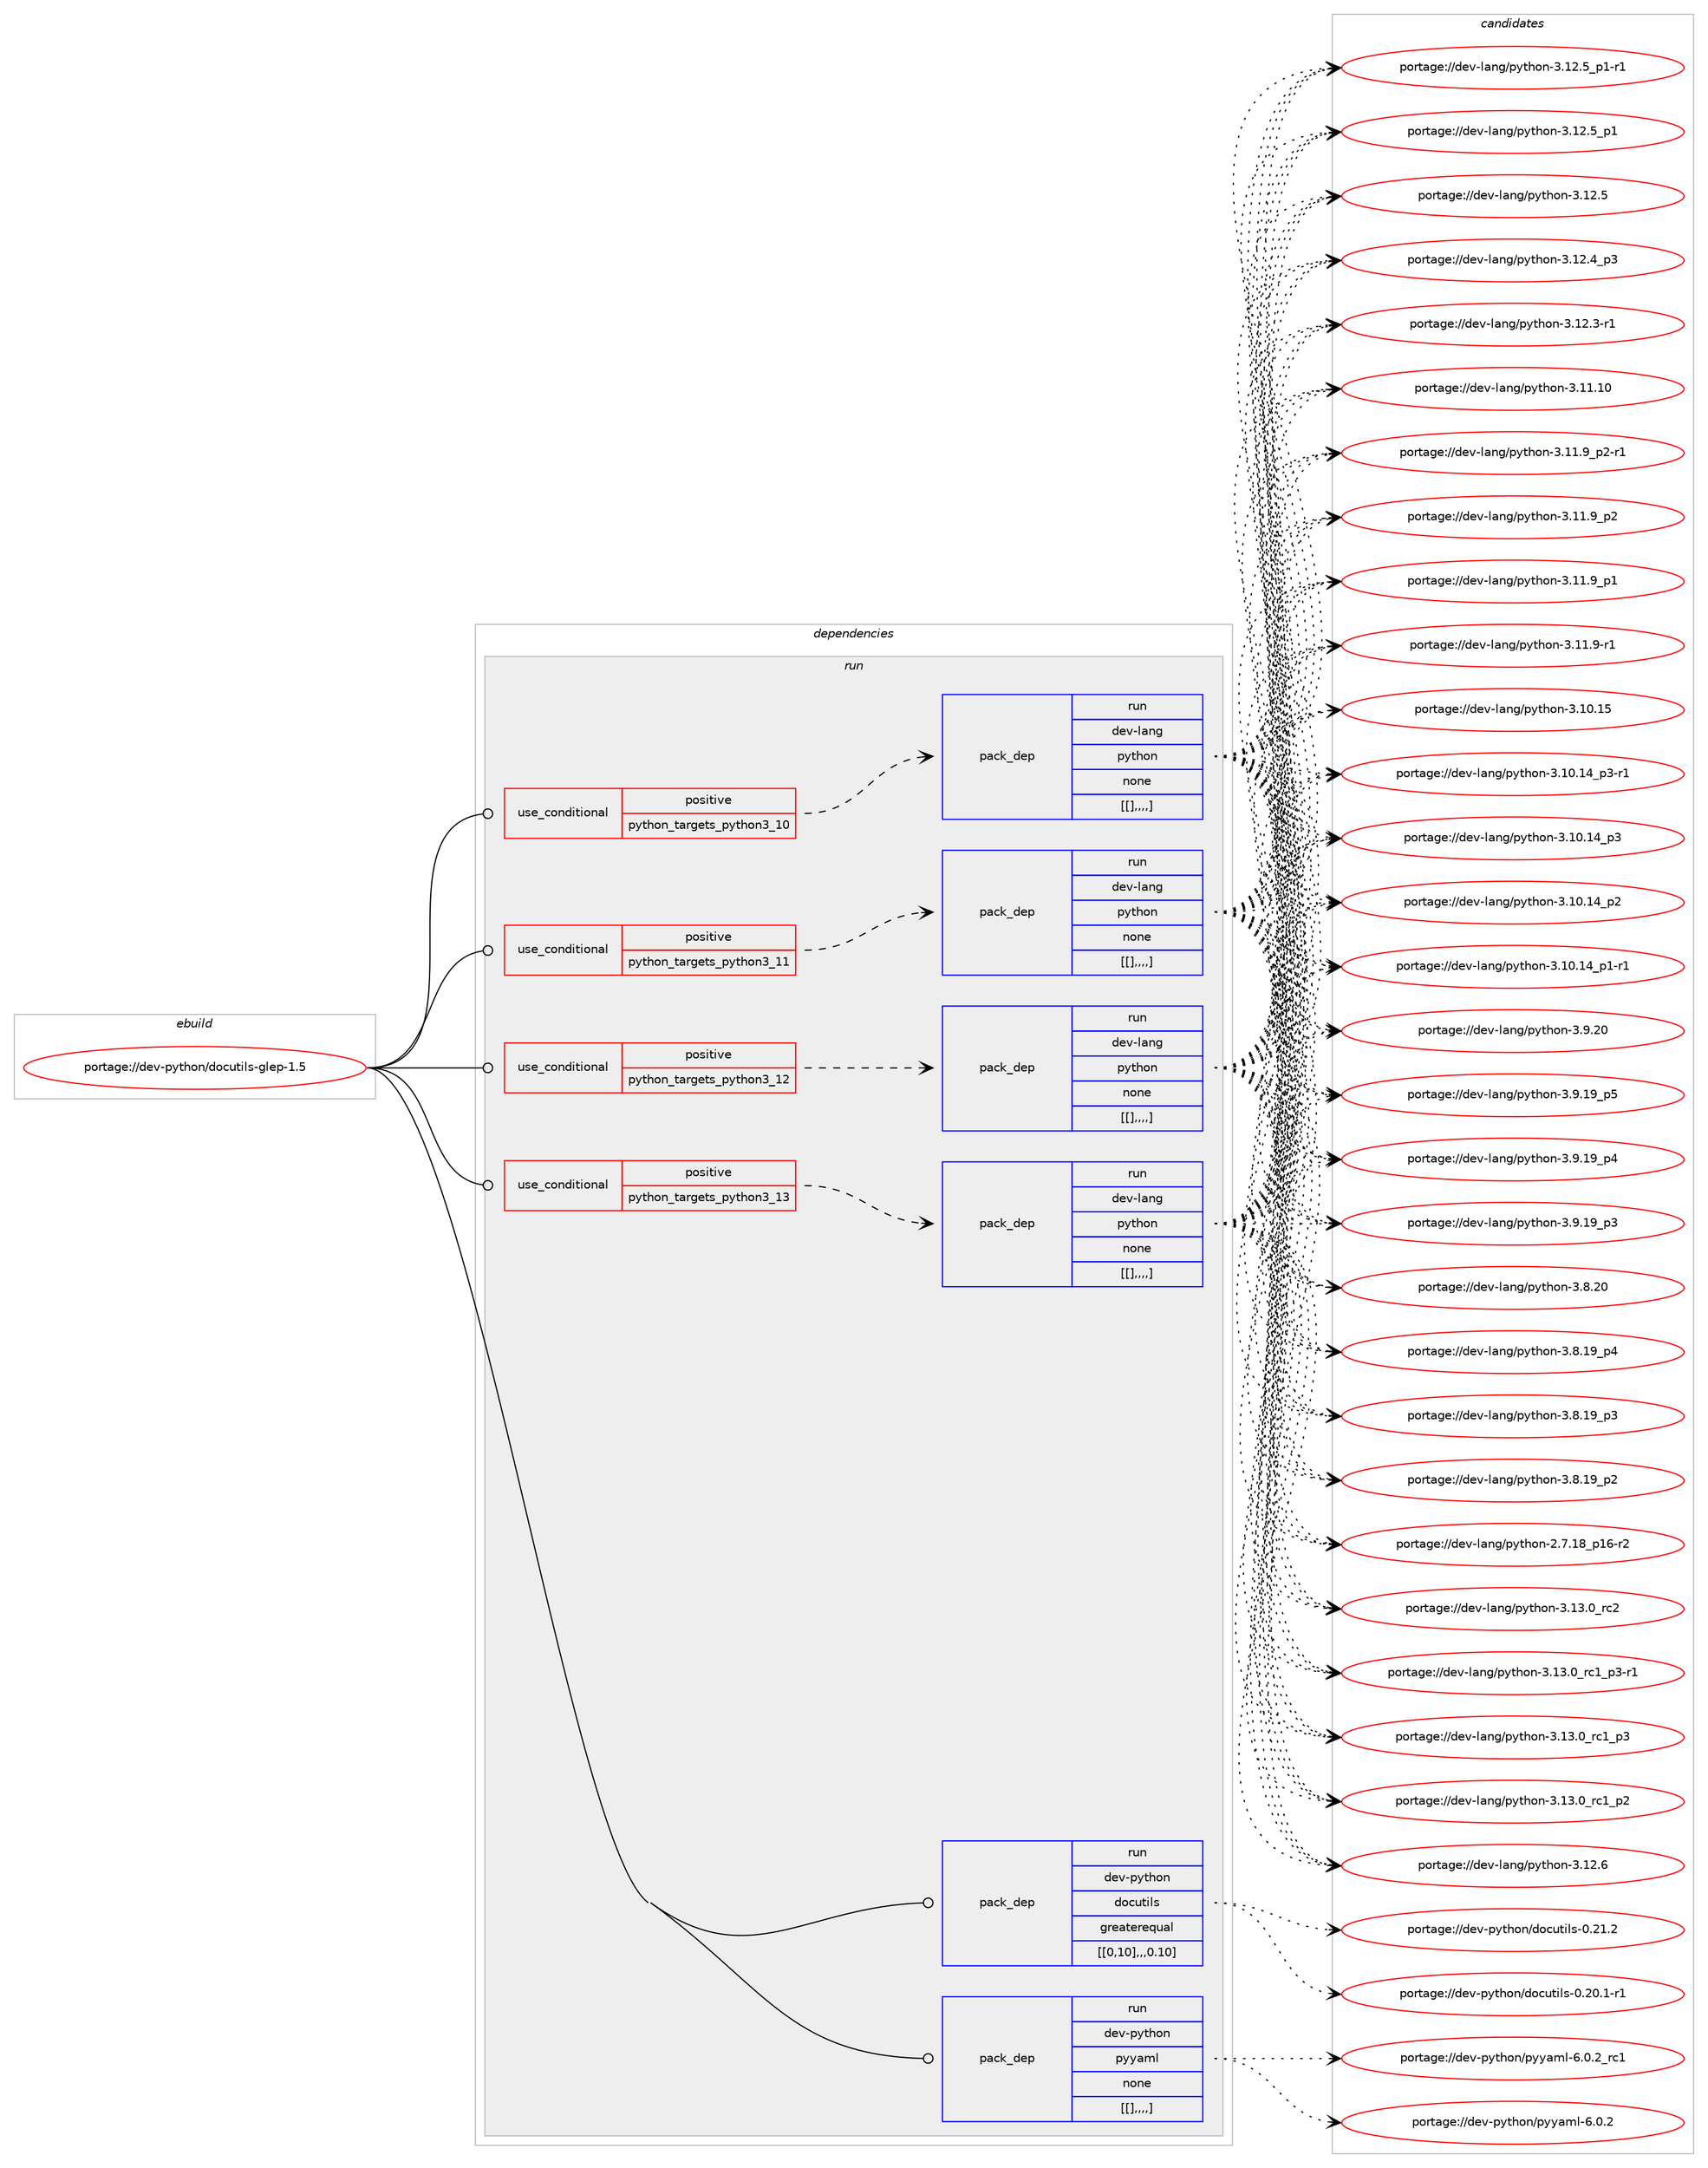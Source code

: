 digraph prolog {

# *************
# Graph options
# *************

newrank=true;
concentrate=true;
compound=true;
graph [rankdir=LR,fontname=Helvetica,fontsize=10,ranksep=1.5];#, ranksep=2.5, nodesep=0.2];
edge  [arrowhead=vee];
node  [fontname=Helvetica,fontsize=10];

# **********
# The ebuild
# **********

subgraph cluster_leftcol {
color=gray;
label=<<i>ebuild</i>>;
id [label="portage://dev-python/docutils-glep-1.5", color=red, width=4, href="../dev-python/docutils-glep-1.5.svg"];
}

# ****************
# The dependencies
# ****************

subgraph cluster_midcol {
color=gray;
label=<<i>dependencies</i>>;
subgraph cluster_compile {
fillcolor="#eeeeee";
style=filled;
label=<<i>compile</i>>;
}
subgraph cluster_compileandrun {
fillcolor="#eeeeee";
style=filled;
label=<<i>compile and run</i>>;
}
subgraph cluster_run {
fillcolor="#eeeeee";
style=filled;
label=<<i>run</i>>;
subgraph cond33057 {
dependency146535 [label=<<TABLE BORDER="0" CELLBORDER="1" CELLSPACING="0" CELLPADDING="4"><TR><TD ROWSPAN="3" CELLPADDING="10">use_conditional</TD></TR><TR><TD>positive</TD></TR><TR><TD>python_targets_python3_10</TD></TR></TABLE>>, shape=none, color=red];
subgraph pack112262 {
dependency146536 [label=<<TABLE BORDER="0" CELLBORDER="1" CELLSPACING="0" CELLPADDING="4" WIDTH="220"><TR><TD ROWSPAN="6" CELLPADDING="30">pack_dep</TD></TR><TR><TD WIDTH="110">run</TD></TR><TR><TD>dev-lang</TD></TR><TR><TD>python</TD></TR><TR><TD>none</TD></TR><TR><TD>[[],,,,]</TD></TR></TABLE>>, shape=none, color=blue];
}
dependency146535:e -> dependency146536:w [weight=20,style="dashed",arrowhead="vee"];
}
id:e -> dependency146535:w [weight=20,style="solid",arrowhead="odot"];
subgraph cond33058 {
dependency146537 [label=<<TABLE BORDER="0" CELLBORDER="1" CELLSPACING="0" CELLPADDING="4"><TR><TD ROWSPAN="3" CELLPADDING="10">use_conditional</TD></TR><TR><TD>positive</TD></TR><TR><TD>python_targets_python3_11</TD></TR></TABLE>>, shape=none, color=red];
subgraph pack112263 {
dependency146538 [label=<<TABLE BORDER="0" CELLBORDER="1" CELLSPACING="0" CELLPADDING="4" WIDTH="220"><TR><TD ROWSPAN="6" CELLPADDING="30">pack_dep</TD></TR><TR><TD WIDTH="110">run</TD></TR><TR><TD>dev-lang</TD></TR><TR><TD>python</TD></TR><TR><TD>none</TD></TR><TR><TD>[[],,,,]</TD></TR></TABLE>>, shape=none, color=blue];
}
dependency146537:e -> dependency146538:w [weight=20,style="dashed",arrowhead="vee"];
}
id:e -> dependency146537:w [weight=20,style="solid",arrowhead="odot"];
subgraph cond33059 {
dependency146539 [label=<<TABLE BORDER="0" CELLBORDER="1" CELLSPACING="0" CELLPADDING="4"><TR><TD ROWSPAN="3" CELLPADDING="10">use_conditional</TD></TR><TR><TD>positive</TD></TR><TR><TD>python_targets_python3_12</TD></TR></TABLE>>, shape=none, color=red];
subgraph pack112264 {
dependency146540 [label=<<TABLE BORDER="0" CELLBORDER="1" CELLSPACING="0" CELLPADDING="4" WIDTH="220"><TR><TD ROWSPAN="6" CELLPADDING="30">pack_dep</TD></TR><TR><TD WIDTH="110">run</TD></TR><TR><TD>dev-lang</TD></TR><TR><TD>python</TD></TR><TR><TD>none</TD></TR><TR><TD>[[],,,,]</TD></TR></TABLE>>, shape=none, color=blue];
}
dependency146539:e -> dependency146540:w [weight=20,style="dashed",arrowhead="vee"];
}
id:e -> dependency146539:w [weight=20,style="solid",arrowhead="odot"];
subgraph cond33060 {
dependency146541 [label=<<TABLE BORDER="0" CELLBORDER="1" CELLSPACING="0" CELLPADDING="4"><TR><TD ROWSPAN="3" CELLPADDING="10">use_conditional</TD></TR><TR><TD>positive</TD></TR><TR><TD>python_targets_python3_13</TD></TR></TABLE>>, shape=none, color=red];
subgraph pack112265 {
dependency146542 [label=<<TABLE BORDER="0" CELLBORDER="1" CELLSPACING="0" CELLPADDING="4" WIDTH="220"><TR><TD ROWSPAN="6" CELLPADDING="30">pack_dep</TD></TR><TR><TD WIDTH="110">run</TD></TR><TR><TD>dev-lang</TD></TR><TR><TD>python</TD></TR><TR><TD>none</TD></TR><TR><TD>[[],,,,]</TD></TR></TABLE>>, shape=none, color=blue];
}
dependency146541:e -> dependency146542:w [weight=20,style="dashed",arrowhead="vee"];
}
id:e -> dependency146541:w [weight=20,style="solid",arrowhead="odot"];
subgraph pack112266 {
dependency146543 [label=<<TABLE BORDER="0" CELLBORDER="1" CELLSPACING="0" CELLPADDING="4" WIDTH="220"><TR><TD ROWSPAN="6" CELLPADDING="30">pack_dep</TD></TR><TR><TD WIDTH="110">run</TD></TR><TR><TD>dev-python</TD></TR><TR><TD>docutils</TD></TR><TR><TD>greaterequal</TD></TR><TR><TD>[[0,10],,,0.10]</TD></TR></TABLE>>, shape=none, color=blue];
}
id:e -> dependency146543:w [weight=20,style="solid",arrowhead="odot"];
subgraph pack112267 {
dependency146544 [label=<<TABLE BORDER="0" CELLBORDER="1" CELLSPACING="0" CELLPADDING="4" WIDTH="220"><TR><TD ROWSPAN="6" CELLPADDING="30">pack_dep</TD></TR><TR><TD WIDTH="110">run</TD></TR><TR><TD>dev-python</TD></TR><TR><TD>pyyaml</TD></TR><TR><TD>none</TD></TR><TR><TD>[[],,,,]</TD></TR></TABLE>>, shape=none, color=blue];
}
id:e -> dependency146544:w [weight=20,style="solid",arrowhead="odot"];
}
}

# **************
# The candidates
# **************

subgraph cluster_choices {
rank=same;
color=gray;
label=<<i>candidates</i>>;

subgraph choice112262 {
color=black;
nodesep=1;
choice10010111845108971101034711212111610411111045514649514648951149950 [label="portage://dev-lang/python-3.13.0_rc2", color=red, width=4,href="../dev-lang/python-3.13.0_rc2.svg"];
choice1001011184510897110103471121211161041111104551464951464895114994995112514511449 [label="portage://dev-lang/python-3.13.0_rc1_p3-r1", color=red, width=4,href="../dev-lang/python-3.13.0_rc1_p3-r1.svg"];
choice100101118451089711010347112121116104111110455146495146489511499499511251 [label="portage://dev-lang/python-3.13.0_rc1_p3", color=red, width=4,href="../dev-lang/python-3.13.0_rc1_p3.svg"];
choice100101118451089711010347112121116104111110455146495146489511499499511250 [label="portage://dev-lang/python-3.13.0_rc1_p2", color=red, width=4,href="../dev-lang/python-3.13.0_rc1_p2.svg"];
choice10010111845108971101034711212111610411111045514649504654 [label="portage://dev-lang/python-3.12.6", color=red, width=4,href="../dev-lang/python-3.12.6.svg"];
choice1001011184510897110103471121211161041111104551464950465395112494511449 [label="portage://dev-lang/python-3.12.5_p1-r1", color=red, width=4,href="../dev-lang/python-3.12.5_p1-r1.svg"];
choice100101118451089711010347112121116104111110455146495046539511249 [label="portage://dev-lang/python-3.12.5_p1", color=red, width=4,href="../dev-lang/python-3.12.5_p1.svg"];
choice10010111845108971101034711212111610411111045514649504653 [label="portage://dev-lang/python-3.12.5", color=red, width=4,href="../dev-lang/python-3.12.5.svg"];
choice100101118451089711010347112121116104111110455146495046529511251 [label="portage://dev-lang/python-3.12.4_p3", color=red, width=4,href="../dev-lang/python-3.12.4_p3.svg"];
choice100101118451089711010347112121116104111110455146495046514511449 [label="portage://dev-lang/python-3.12.3-r1", color=red, width=4,href="../dev-lang/python-3.12.3-r1.svg"];
choice1001011184510897110103471121211161041111104551464949464948 [label="portage://dev-lang/python-3.11.10", color=red, width=4,href="../dev-lang/python-3.11.10.svg"];
choice1001011184510897110103471121211161041111104551464949465795112504511449 [label="portage://dev-lang/python-3.11.9_p2-r1", color=red, width=4,href="../dev-lang/python-3.11.9_p2-r1.svg"];
choice100101118451089711010347112121116104111110455146494946579511250 [label="portage://dev-lang/python-3.11.9_p2", color=red, width=4,href="../dev-lang/python-3.11.9_p2.svg"];
choice100101118451089711010347112121116104111110455146494946579511249 [label="portage://dev-lang/python-3.11.9_p1", color=red, width=4,href="../dev-lang/python-3.11.9_p1.svg"];
choice100101118451089711010347112121116104111110455146494946574511449 [label="portage://dev-lang/python-3.11.9-r1", color=red, width=4,href="../dev-lang/python-3.11.9-r1.svg"];
choice1001011184510897110103471121211161041111104551464948464953 [label="portage://dev-lang/python-3.10.15", color=red, width=4,href="../dev-lang/python-3.10.15.svg"];
choice100101118451089711010347112121116104111110455146494846495295112514511449 [label="portage://dev-lang/python-3.10.14_p3-r1", color=red, width=4,href="../dev-lang/python-3.10.14_p3-r1.svg"];
choice10010111845108971101034711212111610411111045514649484649529511251 [label="portage://dev-lang/python-3.10.14_p3", color=red, width=4,href="../dev-lang/python-3.10.14_p3.svg"];
choice10010111845108971101034711212111610411111045514649484649529511250 [label="portage://dev-lang/python-3.10.14_p2", color=red, width=4,href="../dev-lang/python-3.10.14_p2.svg"];
choice100101118451089711010347112121116104111110455146494846495295112494511449 [label="portage://dev-lang/python-3.10.14_p1-r1", color=red, width=4,href="../dev-lang/python-3.10.14_p1-r1.svg"];
choice10010111845108971101034711212111610411111045514657465048 [label="portage://dev-lang/python-3.9.20", color=red, width=4,href="../dev-lang/python-3.9.20.svg"];
choice100101118451089711010347112121116104111110455146574649579511253 [label="portage://dev-lang/python-3.9.19_p5", color=red, width=4,href="../dev-lang/python-3.9.19_p5.svg"];
choice100101118451089711010347112121116104111110455146574649579511252 [label="portage://dev-lang/python-3.9.19_p4", color=red, width=4,href="../dev-lang/python-3.9.19_p4.svg"];
choice100101118451089711010347112121116104111110455146574649579511251 [label="portage://dev-lang/python-3.9.19_p3", color=red, width=4,href="../dev-lang/python-3.9.19_p3.svg"];
choice10010111845108971101034711212111610411111045514656465048 [label="portage://dev-lang/python-3.8.20", color=red, width=4,href="../dev-lang/python-3.8.20.svg"];
choice100101118451089711010347112121116104111110455146564649579511252 [label="portage://dev-lang/python-3.8.19_p4", color=red, width=4,href="../dev-lang/python-3.8.19_p4.svg"];
choice100101118451089711010347112121116104111110455146564649579511251 [label="portage://dev-lang/python-3.8.19_p3", color=red, width=4,href="../dev-lang/python-3.8.19_p3.svg"];
choice100101118451089711010347112121116104111110455146564649579511250 [label="portage://dev-lang/python-3.8.19_p2", color=red, width=4,href="../dev-lang/python-3.8.19_p2.svg"];
choice100101118451089711010347112121116104111110455046554649569511249544511450 [label="portage://dev-lang/python-2.7.18_p16-r2", color=red, width=4,href="../dev-lang/python-2.7.18_p16-r2.svg"];
dependency146536:e -> choice10010111845108971101034711212111610411111045514649514648951149950:w [style=dotted,weight="100"];
dependency146536:e -> choice1001011184510897110103471121211161041111104551464951464895114994995112514511449:w [style=dotted,weight="100"];
dependency146536:e -> choice100101118451089711010347112121116104111110455146495146489511499499511251:w [style=dotted,weight="100"];
dependency146536:e -> choice100101118451089711010347112121116104111110455146495146489511499499511250:w [style=dotted,weight="100"];
dependency146536:e -> choice10010111845108971101034711212111610411111045514649504654:w [style=dotted,weight="100"];
dependency146536:e -> choice1001011184510897110103471121211161041111104551464950465395112494511449:w [style=dotted,weight="100"];
dependency146536:e -> choice100101118451089711010347112121116104111110455146495046539511249:w [style=dotted,weight="100"];
dependency146536:e -> choice10010111845108971101034711212111610411111045514649504653:w [style=dotted,weight="100"];
dependency146536:e -> choice100101118451089711010347112121116104111110455146495046529511251:w [style=dotted,weight="100"];
dependency146536:e -> choice100101118451089711010347112121116104111110455146495046514511449:w [style=dotted,weight="100"];
dependency146536:e -> choice1001011184510897110103471121211161041111104551464949464948:w [style=dotted,weight="100"];
dependency146536:e -> choice1001011184510897110103471121211161041111104551464949465795112504511449:w [style=dotted,weight="100"];
dependency146536:e -> choice100101118451089711010347112121116104111110455146494946579511250:w [style=dotted,weight="100"];
dependency146536:e -> choice100101118451089711010347112121116104111110455146494946579511249:w [style=dotted,weight="100"];
dependency146536:e -> choice100101118451089711010347112121116104111110455146494946574511449:w [style=dotted,weight="100"];
dependency146536:e -> choice1001011184510897110103471121211161041111104551464948464953:w [style=dotted,weight="100"];
dependency146536:e -> choice100101118451089711010347112121116104111110455146494846495295112514511449:w [style=dotted,weight="100"];
dependency146536:e -> choice10010111845108971101034711212111610411111045514649484649529511251:w [style=dotted,weight="100"];
dependency146536:e -> choice10010111845108971101034711212111610411111045514649484649529511250:w [style=dotted,weight="100"];
dependency146536:e -> choice100101118451089711010347112121116104111110455146494846495295112494511449:w [style=dotted,weight="100"];
dependency146536:e -> choice10010111845108971101034711212111610411111045514657465048:w [style=dotted,weight="100"];
dependency146536:e -> choice100101118451089711010347112121116104111110455146574649579511253:w [style=dotted,weight="100"];
dependency146536:e -> choice100101118451089711010347112121116104111110455146574649579511252:w [style=dotted,weight="100"];
dependency146536:e -> choice100101118451089711010347112121116104111110455146574649579511251:w [style=dotted,weight="100"];
dependency146536:e -> choice10010111845108971101034711212111610411111045514656465048:w [style=dotted,weight="100"];
dependency146536:e -> choice100101118451089711010347112121116104111110455146564649579511252:w [style=dotted,weight="100"];
dependency146536:e -> choice100101118451089711010347112121116104111110455146564649579511251:w [style=dotted,weight="100"];
dependency146536:e -> choice100101118451089711010347112121116104111110455146564649579511250:w [style=dotted,weight="100"];
dependency146536:e -> choice100101118451089711010347112121116104111110455046554649569511249544511450:w [style=dotted,weight="100"];
}
subgraph choice112263 {
color=black;
nodesep=1;
choice10010111845108971101034711212111610411111045514649514648951149950 [label="portage://dev-lang/python-3.13.0_rc2", color=red, width=4,href="../dev-lang/python-3.13.0_rc2.svg"];
choice1001011184510897110103471121211161041111104551464951464895114994995112514511449 [label="portage://dev-lang/python-3.13.0_rc1_p3-r1", color=red, width=4,href="../dev-lang/python-3.13.0_rc1_p3-r1.svg"];
choice100101118451089711010347112121116104111110455146495146489511499499511251 [label="portage://dev-lang/python-3.13.0_rc1_p3", color=red, width=4,href="../dev-lang/python-3.13.0_rc1_p3.svg"];
choice100101118451089711010347112121116104111110455146495146489511499499511250 [label="portage://dev-lang/python-3.13.0_rc1_p2", color=red, width=4,href="../dev-lang/python-3.13.0_rc1_p2.svg"];
choice10010111845108971101034711212111610411111045514649504654 [label="portage://dev-lang/python-3.12.6", color=red, width=4,href="../dev-lang/python-3.12.6.svg"];
choice1001011184510897110103471121211161041111104551464950465395112494511449 [label="portage://dev-lang/python-3.12.5_p1-r1", color=red, width=4,href="../dev-lang/python-3.12.5_p1-r1.svg"];
choice100101118451089711010347112121116104111110455146495046539511249 [label="portage://dev-lang/python-3.12.5_p1", color=red, width=4,href="../dev-lang/python-3.12.5_p1.svg"];
choice10010111845108971101034711212111610411111045514649504653 [label="portage://dev-lang/python-3.12.5", color=red, width=4,href="../dev-lang/python-3.12.5.svg"];
choice100101118451089711010347112121116104111110455146495046529511251 [label="portage://dev-lang/python-3.12.4_p3", color=red, width=4,href="../dev-lang/python-3.12.4_p3.svg"];
choice100101118451089711010347112121116104111110455146495046514511449 [label="portage://dev-lang/python-3.12.3-r1", color=red, width=4,href="../dev-lang/python-3.12.3-r1.svg"];
choice1001011184510897110103471121211161041111104551464949464948 [label="portage://dev-lang/python-3.11.10", color=red, width=4,href="../dev-lang/python-3.11.10.svg"];
choice1001011184510897110103471121211161041111104551464949465795112504511449 [label="portage://dev-lang/python-3.11.9_p2-r1", color=red, width=4,href="../dev-lang/python-3.11.9_p2-r1.svg"];
choice100101118451089711010347112121116104111110455146494946579511250 [label="portage://dev-lang/python-3.11.9_p2", color=red, width=4,href="../dev-lang/python-3.11.9_p2.svg"];
choice100101118451089711010347112121116104111110455146494946579511249 [label="portage://dev-lang/python-3.11.9_p1", color=red, width=4,href="../dev-lang/python-3.11.9_p1.svg"];
choice100101118451089711010347112121116104111110455146494946574511449 [label="portage://dev-lang/python-3.11.9-r1", color=red, width=4,href="../dev-lang/python-3.11.9-r1.svg"];
choice1001011184510897110103471121211161041111104551464948464953 [label="portage://dev-lang/python-3.10.15", color=red, width=4,href="../dev-lang/python-3.10.15.svg"];
choice100101118451089711010347112121116104111110455146494846495295112514511449 [label="portage://dev-lang/python-3.10.14_p3-r1", color=red, width=4,href="../dev-lang/python-3.10.14_p3-r1.svg"];
choice10010111845108971101034711212111610411111045514649484649529511251 [label="portage://dev-lang/python-3.10.14_p3", color=red, width=4,href="../dev-lang/python-3.10.14_p3.svg"];
choice10010111845108971101034711212111610411111045514649484649529511250 [label="portage://dev-lang/python-3.10.14_p2", color=red, width=4,href="../dev-lang/python-3.10.14_p2.svg"];
choice100101118451089711010347112121116104111110455146494846495295112494511449 [label="portage://dev-lang/python-3.10.14_p1-r1", color=red, width=4,href="../dev-lang/python-3.10.14_p1-r1.svg"];
choice10010111845108971101034711212111610411111045514657465048 [label="portage://dev-lang/python-3.9.20", color=red, width=4,href="../dev-lang/python-3.9.20.svg"];
choice100101118451089711010347112121116104111110455146574649579511253 [label="portage://dev-lang/python-3.9.19_p5", color=red, width=4,href="../dev-lang/python-3.9.19_p5.svg"];
choice100101118451089711010347112121116104111110455146574649579511252 [label="portage://dev-lang/python-3.9.19_p4", color=red, width=4,href="../dev-lang/python-3.9.19_p4.svg"];
choice100101118451089711010347112121116104111110455146574649579511251 [label="portage://dev-lang/python-3.9.19_p3", color=red, width=4,href="../dev-lang/python-3.9.19_p3.svg"];
choice10010111845108971101034711212111610411111045514656465048 [label="portage://dev-lang/python-3.8.20", color=red, width=4,href="../dev-lang/python-3.8.20.svg"];
choice100101118451089711010347112121116104111110455146564649579511252 [label="portage://dev-lang/python-3.8.19_p4", color=red, width=4,href="../dev-lang/python-3.8.19_p4.svg"];
choice100101118451089711010347112121116104111110455146564649579511251 [label="portage://dev-lang/python-3.8.19_p3", color=red, width=4,href="../dev-lang/python-3.8.19_p3.svg"];
choice100101118451089711010347112121116104111110455146564649579511250 [label="portage://dev-lang/python-3.8.19_p2", color=red, width=4,href="../dev-lang/python-3.8.19_p2.svg"];
choice100101118451089711010347112121116104111110455046554649569511249544511450 [label="portage://dev-lang/python-2.7.18_p16-r2", color=red, width=4,href="../dev-lang/python-2.7.18_p16-r2.svg"];
dependency146538:e -> choice10010111845108971101034711212111610411111045514649514648951149950:w [style=dotted,weight="100"];
dependency146538:e -> choice1001011184510897110103471121211161041111104551464951464895114994995112514511449:w [style=dotted,weight="100"];
dependency146538:e -> choice100101118451089711010347112121116104111110455146495146489511499499511251:w [style=dotted,weight="100"];
dependency146538:e -> choice100101118451089711010347112121116104111110455146495146489511499499511250:w [style=dotted,weight="100"];
dependency146538:e -> choice10010111845108971101034711212111610411111045514649504654:w [style=dotted,weight="100"];
dependency146538:e -> choice1001011184510897110103471121211161041111104551464950465395112494511449:w [style=dotted,weight="100"];
dependency146538:e -> choice100101118451089711010347112121116104111110455146495046539511249:w [style=dotted,weight="100"];
dependency146538:e -> choice10010111845108971101034711212111610411111045514649504653:w [style=dotted,weight="100"];
dependency146538:e -> choice100101118451089711010347112121116104111110455146495046529511251:w [style=dotted,weight="100"];
dependency146538:e -> choice100101118451089711010347112121116104111110455146495046514511449:w [style=dotted,weight="100"];
dependency146538:e -> choice1001011184510897110103471121211161041111104551464949464948:w [style=dotted,weight="100"];
dependency146538:e -> choice1001011184510897110103471121211161041111104551464949465795112504511449:w [style=dotted,weight="100"];
dependency146538:e -> choice100101118451089711010347112121116104111110455146494946579511250:w [style=dotted,weight="100"];
dependency146538:e -> choice100101118451089711010347112121116104111110455146494946579511249:w [style=dotted,weight="100"];
dependency146538:e -> choice100101118451089711010347112121116104111110455146494946574511449:w [style=dotted,weight="100"];
dependency146538:e -> choice1001011184510897110103471121211161041111104551464948464953:w [style=dotted,weight="100"];
dependency146538:e -> choice100101118451089711010347112121116104111110455146494846495295112514511449:w [style=dotted,weight="100"];
dependency146538:e -> choice10010111845108971101034711212111610411111045514649484649529511251:w [style=dotted,weight="100"];
dependency146538:e -> choice10010111845108971101034711212111610411111045514649484649529511250:w [style=dotted,weight="100"];
dependency146538:e -> choice100101118451089711010347112121116104111110455146494846495295112494511449:w [style=dotted,weight="100"];
dependency146538:e -> choice10010111845108971101034711212111610411111045514657465048:w [style=dotted,weight="100"];
dependency146538:e -> choice100101118451089711010347112121116104111110455146574649579511253:w [style=dotted,weight="100"];
dependency146538:e -> choice100101118451089711010347112121116104111110455146574649579511252:w [style=dotted,weight="100"];
dependency146538:e -> choice100101118451089711010347112121116104111110455146574649579511251:w [style=dotted,weight="100"];
dependency146538:e -> choice10010111845108971101034711212111610411111045514656465048:w [style=dotted,weight="100"];
dependency146538:e -> choice100101118451089711010347112121116104111110455146564649579511252:w [style=dotted,weight="100"];
dependency146538:e -> choice100101118451089711010347112121116104111110455146564649579511251:w [style=dotted,weight="100"];
dependency146538:e -> choice100101118451089711010347112121116104111110455146564649579511250:w [style=dotted,weight="100"];
dependency146538:e -> choice100101118451089711010347112121116104111110455046554649569511249544511450:w [style=dotted,weight="100"];
}
subgraph choice112264 {
color=black;
nodesep=1;
choice10010111845108971101034711212111610411111045514649514648951149950 [label="portage://dev-lang/python-3.13.0_rc2", color=red, width=4,href="../dev-lang/python-3.13.0_rc2.svg"];
choice1001011184510897110103471121211161041111104551464951464895114994995112514511449 [label="portage://dev-lang/python-3.13.0_rc1_p3-r1", color=red, width=4,href="../dev-lang/python-3.13.0_rc1_p3-r1.svg"];
choice100101118451089711010347112121116104111110455146495146489511499499511251 [label="portage://dev-lang/python-3.13.0_rc1_p3", color=red, width=4,href="../dev-lang/python-3.13.0_rc1_p3.svg"];
choice100101118451089711010347112121116104111110455146495146489511499499511250 [label="portage://dev-lang/python-3.13.0_rc1_p2", color=red, width=4,href="../dev-lang/python-3.13.0_rc1_p2.svg"];
choice10010111845108971101034711212111610411111045514649504654 [label="portage://dev-lang/python-3.12.6", color=red, width=4,href="../dev-lang/python-3.12.6.svg"];
choice1001011184510897110103471121211161041111104551464950465395112494511449 [label="portage://dev-lang/python-3.12.5_p1-r1", color=red, width=4,href="../dev-lang/python-3.12.5_p1-r1.svg"];
choice100101118451089711010347112121116104111110455146495046539511249 [label="portage://dev-lang/python-3.12.5_p1", color=red, width=4,href="../dev-lang/python-3.12.5_p1.svg"];
choice10010111845108971101034711212111610411111045514649504653 [label="portage://dev-lang/python-3.12.5", color=red, width=4,href="../dev-lang/python-3.12.5.svg"];
choice100101118451089711010347112121116104111110455146495046529511251 [label="portage://dev-lang/python-3.12.4_p3", color=red, width=4,href="../dev-lang/python-3.12.4_p3.svg"];
choice100101118451089711010347112121116104111110455146495046514511449 [label="portage://dev-lang/python-3.12.3-r1", color=red, width=4,href="../dev-lang/python-3.12.3-r1.svg"];
choice1001011184510897110103471121211161041111104551464949464948 [label="portage://dev-lang/python-3.11.10", color=red, width=4,href="../dev-lang/python-3.11.10.svg"];
choice1001011184510897110103471121211161041111104551464949465795112504511449 [label="portage://dev-lang/python-3.11.9_p2-r1", color=red, width=4,href="../dev-lang/python-3.11.9_p2-r1.svg"];
choice100101118451089711010347112121116104111110455146494946579511250 [label="portage://dev-lang/python-3.11.9_p2", color=red, width=4,href="../dev-lang/python-3.11.9_p2.svg"];
choice100101118451089711010347112121116104111110455146494946579511249 [label="portage://dev-lang/python-3.11.9_p1", color=red, width=4,href="../dev-lang/python-3.11.9_p1.svg"];
choice100101118451089711010347112121116104111110455146494946574511449 [label="portage://dev-lang/python-3.11.9-r1", color=red, width=4,href="../dev-lang/python-3.11.9-r1.svg"];
choice1001011184510897110103471121211161041111104551464948464953 [label="portage://dev-lang/python-3.10.15", color=red, width=4,href="../dev-lang/python-3.10.15.svg"];
choice100101118451089711010347112121116104111110455146494846495295112514511449 [label="portage://dev-lang/python-3.10.14_p3-r1", color=red, width=4,href="../dev-lang/python-3.10.14_p3-r1.svg"];
choice10010111845108971101034711212111610411111045514649484649529511251 [label="portage://dev-lang/python-3.10.14_p3", color=red, width=4,href="../dev-lang/python-3.10.14_p3.svg"];
choice10010111845108971101034711212111610411111045514649484649529511250 [label="portage://dev-lang/python-3.10.14_p2", color=red, width=4,href="../dev-lang/python-3.10.14_p2.svg"];
choice100101118451089711010347112121116104111110455146494846495295112494511449 [label="portage://dev-lang/python-3.10.14_p1-r1", color=red, width=4,href="../dev-lang/python-3.10.14_p1-r1.svg"];
choice10010111845108971101034711212111610411111045514657465048 [label="portage://dev-lang/python-3.9.20", color=red, width=4,href="../dev-lang/python-3.9.20.svg"];
choice100101118451089711010347112121116104111110455146574649579511253 [label="portage://dev-lang/python-3.9.19_p5", color=red, width=4,href="../dev-lang/python-3.9.19_p5.svg"];
choice100101118451089711010347112121116104111110455146574649579511252 [label="portage://dev-lang/python-3.9.19_p4", color=red, width=4,href="../dev-lang/python-3.9.19_p4.svg"];
choice100101118451089711010347112121116104111110455146574649579511251 [label="portage://dev-lang/python-3.9.19_p3", color=red, width=4,href="../dev-lang/python-3.9.19_p3.svg"];
choice10010111845108971101034711212111610411111045514656465048 [label="portage://dev-lang/python-3.8.20", color=red, width=4,href="../dev-lang/python-3.8.20.svg"];
choice100101118451089711010347112121116104111110455146564649579511252 [label="portage://dev-lang/python-3.8.19_p4", color=red, width=4,href="../dev-lang/python-3.8.19_p4.svg"];
choice100101118451089711010347112121116104111110455146564649579511251 [label="portage://dev-lang/python-3.8.19_p3", color=red, width=4,href="../dev-lang/python-3.8.19_p3.svg"];
choice100101118451089711010347112121116104111110455146564649579511250 [label="portage://dev-lang/python-3.8.19_p2", color=red, width=4,href="../dev-lang/python-3.8.19_p2.svg"];
choice100101118451089711010347112121116104111110455046554649569511249544511450 [label="portage://dev-lang/python-2.7.18_p16-r2", color=red, width=4,href="../dev-lang/python-2.7.18_p16-r2.svg"];
dependency146540:e -> choice10010111845108971101034711212111610411111045514649514648951149950:w [style=dotted,weight="100"];
dependency146540:e -> choice1001011184510897110103471121211161041111104551464951464895114994995112514511449:w [style=dotted,weight="100"];
dependency146540:e -> choice100101118451089711010347112121116104111110455146495146489511499499511251:w [style=dotted,weight="100"];
dependency146540:e -> choice100101118451089711010347112121116104111110455146495146489511499499511250:w [style=dotted,weight="100"];
dependency146540:e -> choice10010111845108971101034711212111610411111045514649504654:w [style=dotted,weight="100"];
dependency146540:e -> choice1001011184510897110103471121211161041111104551464950465395112494511449:w [style=dotted,weight="100"];
dependency146540:e -> choice100101118451089711010347112121116104111110455146495046539511249:w [style=dotted,weight="100"];
dependency146540:e -> choice10010111845108971101034711212111610411111045514649504653:w [style=dotted,weight="100"];
dependency146540:e -> choice100101118451089711010347112121116104111110455146495046529511251:w [style=dotted,weight="100"];
dependency146540:e -> choice100101118451089711010347112121116104111110455146495046514511449:w [style=dotted,weight="100"];
dependency146540:e -> choice1001011184510897110103471121211161041111104551464949464948:w [style=dotted,weight="100"];
dependency146540:e -> choice1001011184510897110103471121211161041111104551464949465795112504511449:w [style=dotted,weight="100"];
dependency146540:e -> choice100101118451089711010347112121116104111110455146494946579511250:w [style=dotted,weight="100"];
dependency146540:e -> choice100101118451089711010347112121116104111110455146494946579511249:w [style=dotted,weight="100"];
dependency146540:e -> choice100101118451089711010347112121116104111110455146494946574511449:w [style=dotted,weight="100"];
dependency146540:e -> choice1001011184510897110103471121211161041111104551464948464953:w [style=dotted,weight="100"];
dependency146540:e -> choice100101118451089711010347112121116104111110455146494846495295112514511449:w [style=dotted,weight="100"];
dependency146540:e -> choice10010111845108971101034711212111610411111045514649484649529511251:w [style=dotted,weight="100"];
dependency146540:e -> choice10010111845108971101034711212111610411111045514649484649529511250:w [style=dotted,weight="100"];
dependency146540:e -> choice100101118451089711010347112121116104111110455146494846495295112494511449:w [style=dotted,weight="100"];
dependency146540:e -> choice10010111845108971101034711212111610411111045514657465048:w [style=dotted,weight="100"];
dependency146540:e -> choice100101118451089711010347112121116104111110455146574649579511253:w [style=dotted,weight="100"];
dependency146540:e -> choice100101118451089711010347112121116104111110455146574649579511252:w [style=dotted,weight="100"];
dependency146540:e -> choice100101118451089711010347112121116104111110455146574649579511251:w [style=dotted,weight="100"];
dependency146540:e -> choice10010111845108971101034711212111610411111045514656465048:w [style=dotted,weight="100"];
dependency146540:e -> choice100101118451089711010347112121116104111110455146564649579511252:w [style=dotted,weight="100"];
dependency146540:e -> choice100101118451089711010347112121116104111110455146564649579511251:w [style=dotted,weight="100"];
dependency146540:e -> choice100101118451089711010347112121116104111110455146564649579511250:w [style=dotted,weight="100"];
dependency146540:e -> choice100101118451089711010347112121116104111110455046554649569511249544511450:w [style=dotted,weight="100"];
}
subgraph choice112265 {
color=black;
nodesep=1;
choice10010111845108971101034711212111610411111045514649514648951149950 [label="portage://dev-lang/python-3.13.0_rc2", color=red, width=4,href="../dev-lang/python-3.13.0_rc2.svg"];
choice1001011184510897110103471121211161041111104551464951464895114994995112514511449 [label="portage://dev-lang/python-3.13.0_rc1_p3-r1", color=red, width=4,href="../dev-lang/python-3.13.0_rc1_p3-r1.svg"];
choice100101118451089711010347112121116104111110455146495146489511499499511251 [label="portage://dev-lang/python-3.13.0_rc1_p3", color=red, width=4,href="../dev-lang/python-3.13.0_rc1_p3.svg"];
choice100101118451089711010347112121116104111110455146495146489511499499511250 [label="portage://dev-lang/python-3.13.0_rc1_p2", color=red, width=4,href="../dev-lang/python-3.13.0_rc1_p2.svg"];
choice10010111845108971101034711212111610411111045514649504654 [label="portage://dev-lang/python-3.12.6", color=red, width=4,href="../dev-lang/python-3.12.6.svg"];
choice1001011184510897110103471121211161041111104551464950465395112494511449 [label="portage://dev-lang/python-3.12.5_p1-r1", color=red, width=4,href="../dev-lang/python-3.12.5_p1-r1.svg"];
choice100101118451089711010347112121116104111110455146495046539511249 [label="portage://dev-lang/python-3.12.5_p1", color=red, width=4,href="../dev-lang/python-3.12.5_p1.svg"];
choice10010111845108971101034711212111610411111045514649504653 [label="portage://dev-lang/python-3.12.5", color=red, width=4,href="../dev-lang/python-3.12.5.svg"];
choice100101118451089711010347112121116104111110455146495046529511251 [label="portage://dev-lang/python-3.12.4_p3", color=red, width=4,href="../dev-lang/python-3.12.4_p3.svg"];
choice100101118451089711010347112121116104111110455146495046514511449 [label="portage://dev-lang/python-3.12.3-r1", color=red, width=4,href="../dev-lang/python-3.12.3-r1.svg"];
choice1001011184510897110103471121211161041111104551464949464948 [label="portage://dev-lang/python-3.11.10", color=red, width=4,href="../dev-lang/python-3.11.10.svg"];
choice1001011184510897110103471121211161041111104551464949465795112504511449 [label="portage://dev-lang/python-3.11.9_p2-r1", color=red, width=4,href="../dev-lang/python-3.11.9_p2-r1.svg"];
choice100101118451089711010347112121116104111110455146494946579511250 [label="portage://dev-lang/python-3.11.9_p2", color=red, width=4,href="../dev-lang/python-3.11.9_p2.svg"];
choice100101118451089711010347112121116104111110455146494946579511249 [label="portage://dev-lang/python-3.11.9_p1", color=red, width=4,href="../dev-lang/python-3.11.9_p1.svg"];
choice100101118451089711010347112121116104111110455146494946574511449 [label="portage://dev-lang/python-3.11.9-r1", color=red, width=4,href="../dev-lang/python-3.11.9-r1.svg"];
choice1001011184510897110103471121211161041111104551464948464953 [label="portage://dev-lang/python-3.10.15", color=red, width=4,href="../dev-lang/python-3.10.15.svg"];
choice100101118451089711010347112121116104111110455146494846495295112514511449 [label="portage://dev-lang/python-3.10.14_p3-r1", color=red, width=4,href="../dev-lang/python-3.10.14_p3-r1.svg"];
choice10010111845108971101034711212111610411111045514649484649529511251 [label="portage://dev-lang/python-3.10.14_p3", color=red, width=4,href="../dev-lang/python-3.10.14_p3.svg"];
choice10010111845108971101034711212111610411111045514649484649529511250 [label="portage://dev-lang/python-3.10.14_p2", color=red, width=4,href="../dev-lang/python-3.10.14_p2.svg"];
choice100101118451089711010347112121116104111110455146494846495295112494511449 [label="portage://dev-lang/python-3.10.14_p1-r1", color=red, width=4,href="../dev-lang/python-3.10.14_p1-r1.svg"];
choice10010111845108971101034711212111610411111045514657465048 [label="portage://dev-lang/python-3.9.20", color=red, width=4,href="../dev-lang/python-3.9.20.svg"];
choice100101118451089711010347112121116104111110455146574649579511253 [label="portage://dev-lang/python-3.9.19_p5", color=red, width=4,href="../dev-lang/python-3.9.19_p5.svg"];
choice100101118451089711010347112121116104111110455146574649579511252 [label="portage://dev-lang/python-3.9.19_p4", color=red, width=4,href="../dev-lang/python-3.9.19_p4.svg"];
choice100101118451089711010347112121116104111110455146574649579511251 [label="portage://dev-lang/python-3.9.19_p3", color=red, width=4,href="../dev-lang/python-3.9.19_p3.svg"];
choice10010111845108971101034711212111610411111045514656465048 [label="portage://dev-lang/python-3.8.20", color=red, width=4,href="../dev-lang/python-3.8.20.svg"];
choice100101118451089711010347112121116104111110455146564649579511252 [label="portage://dev-lang/python-3.8.19_p4", color=red, width=4,href="../dev-lang/python-3.8.19_p4.svg"];
choice100101118451089711010347112121116104111110455146564649579511251 [label="portage://dev-lang/python-3.8.19_p3", color=red, width=4,href="../dev-lang/python-3.8.19_p3.svg"];
choice100101118451089711010347112121116104111110455146564649579511250 [label="portage://dev-lang/python-3.8.19_p2", color=red, width=4,href="../dev-lang/python-3.8.19_p2.svg"];
choice100101118451089711010347112121116104111110455046554649569511249544511450 [label="portage://dev-lang/python-2.7.18_p16-r2", color=red, width=4,href="../dev-lang/python-2.7.18_p16-r2.svg"];
dependency146542:e -> choice10010111845108971101034711212111610411111045514649514648951149950:w [style=dotted,weight="100"];
dependency146542:e -> choice1001011184510897110103471121211161041111104551464951464895114994995112514511449:w [style=dotted,weight="100"];
dependency146542:e -> choice100101118451089711010347112121116104111110455146495146489511499499511251:w [style=dotted,weight="100"];
dependency146542:e -> choice100101118451089711010347112121116104111110455146495146489511499499511250:w [style=dotted,weight="100"];
dependency146542:e -> choice10010111845108971101034711212111610411111045514649504654:w [style=dotted,weight="100"];
dependency146542:e -> choice1001011184510897110103471121211161041111104551464950465395112494511449:w [style=dotted,weight="100"];
dependency146542:e -> choice100101118451089711010347112121116104111110455146495046539511249:w [style=dotted,weight="100"];
dependency146542:e -> choice10010111845108971101034711212111610411111045514649504653:w [style=dotted,weight="100"];
dependency146542:e -> choice100101118451089711010347112121116104111110455146495046529511251:w [style=dotted,weight="100"];
dependency146542:e -> choice100101118451089711010347112121116104111110455146495046514511449:w [style=dotted,weight="100"];
dependency146542:e -> choice1001011184510897110103471121211161041111104551464949464948:w [style=dotted,weight="100"];
dependency146542:e -> choice1001011184510897110103471121211161041111104551464949465795112504511449:w [style=dotted,weight="100"];
dependency146542:e -> choice100101118451089711010347112121116104111110455146494946579511250:w [style=dotted,weight="100"];
dependency146542:e -> choice100101118451089711010347112121116104111110455146494946579511249:w [style=dotted,weight="100"];
dependency146542:e -> choice100101118451089711010347112121116104111110455146494946574511449:w [style=dotted,weight="100"];
dependency146542:e -> choice1001011184510897110103471121211161041111104551464948464953:w [style=dotted,weight="100"];
dependency146542:e -> choice100101118451089711010347112121116104111110455146494846495295112514511449:w [style=dotted,weight="100"];
dependency146542:e -> choice10010111845108971101034711212111610411111045514649484649529511251:w [style=dotted,weight="100"];
dependency146542:e -> choice10010111845108971101034711212111610411111045514649484649529511250:w [style=dotted,weight="100"];
dependency146542:e -> choice100101118451089711010347112121116104111110455146494846495295112494511449:w [style=dotted,weight="100"];
dependency146542:e -> choice10010111845108971101034711212111610411111045514657465048:w [style=dotted,weight="100"];
dependency146542:e -> choice100101118451089711010347112121116104111110455146574649579511253:w [style=dotted,weight="100"];
dependency146542:e -> choice100101118451089711010347112121116104111110455146574649579511252:w [style=dotted,weight="100"];
dependency146542:e -> choice100101118451089711010347112121116104111110455146574649579511251:w [style=dotted,weight="100"];
dependency146542:e -> choice10010111845108971101034711212111610411111045514656465048:w [style=dotted,weight="100"];
dependency146542:e -> choice100101118451089711010347112121116104111110455146564649579511252:w [style=dotted,weight="100"];
dependency146542:e -> choice100101118451089711010347112121116104111110455146564649579511251:w [style=dotted,weight="100"];
dependency146542:e -> choice100101118451089711010347112121116104111110455146564649579511250:w [style=dotted,weight="100"];
dependency146542:e -> choice100101118451089711010347112121116104111110455046554649569511249544511450:w [style=dotted,weight="100"];
}
subgraph choice112266 {
color=black;
nodesep=1;
choice10010111845112121116104111110471001119911711610510811545484650494650 [label="portage://dev-python/docutils-0.21.2", color=red, width=4,href="../dev-python/docutils-0.21.2.svg"];
choice100101118451121211161041111104710011199117116105108115454846504846494511449 [label="portage://dev-python/docutils-0.20.1-r1", color=red, width=4,href="../dev-python/docutils-0.20.1-r1.svg"];
dependency146543:e -> choice10010111845112121116104111110471001119911711610510811545484650494650:w [style=dotted,weight="100"];
dependency146543:e -> choice100101118451121211161041111104710011199117116105108115454846504846494511449:w [style=dotted,weight="100"];
}
subgraph choice112267 {
color=black;
nodesep=1;
choice100101118451121211161041111104711212112197109108455446484650951149949 [label="portage://dev-python/pyyaml-6.0.2_rc1", color=red, width=4,href="../dev-python/pyyaml-6.0.2_rc1.svg"];
choice100101118451121211161041111104711212112197109108455446484650 [label="portage://dev-python/pyyaml-6.0.2", color=red, width=4,href="../dev-python/pyyaml-6.0.2.svg"];
dependency146544:e -> choice100101118451121211161041111104711212112197109108455446484650951149949:w [style=dotted,weight="100"];
dependency146544:e -> choice100101118451121211161041111104711212112197109108455446484650:w [style=dotted,weight="100"];
}
}

}
